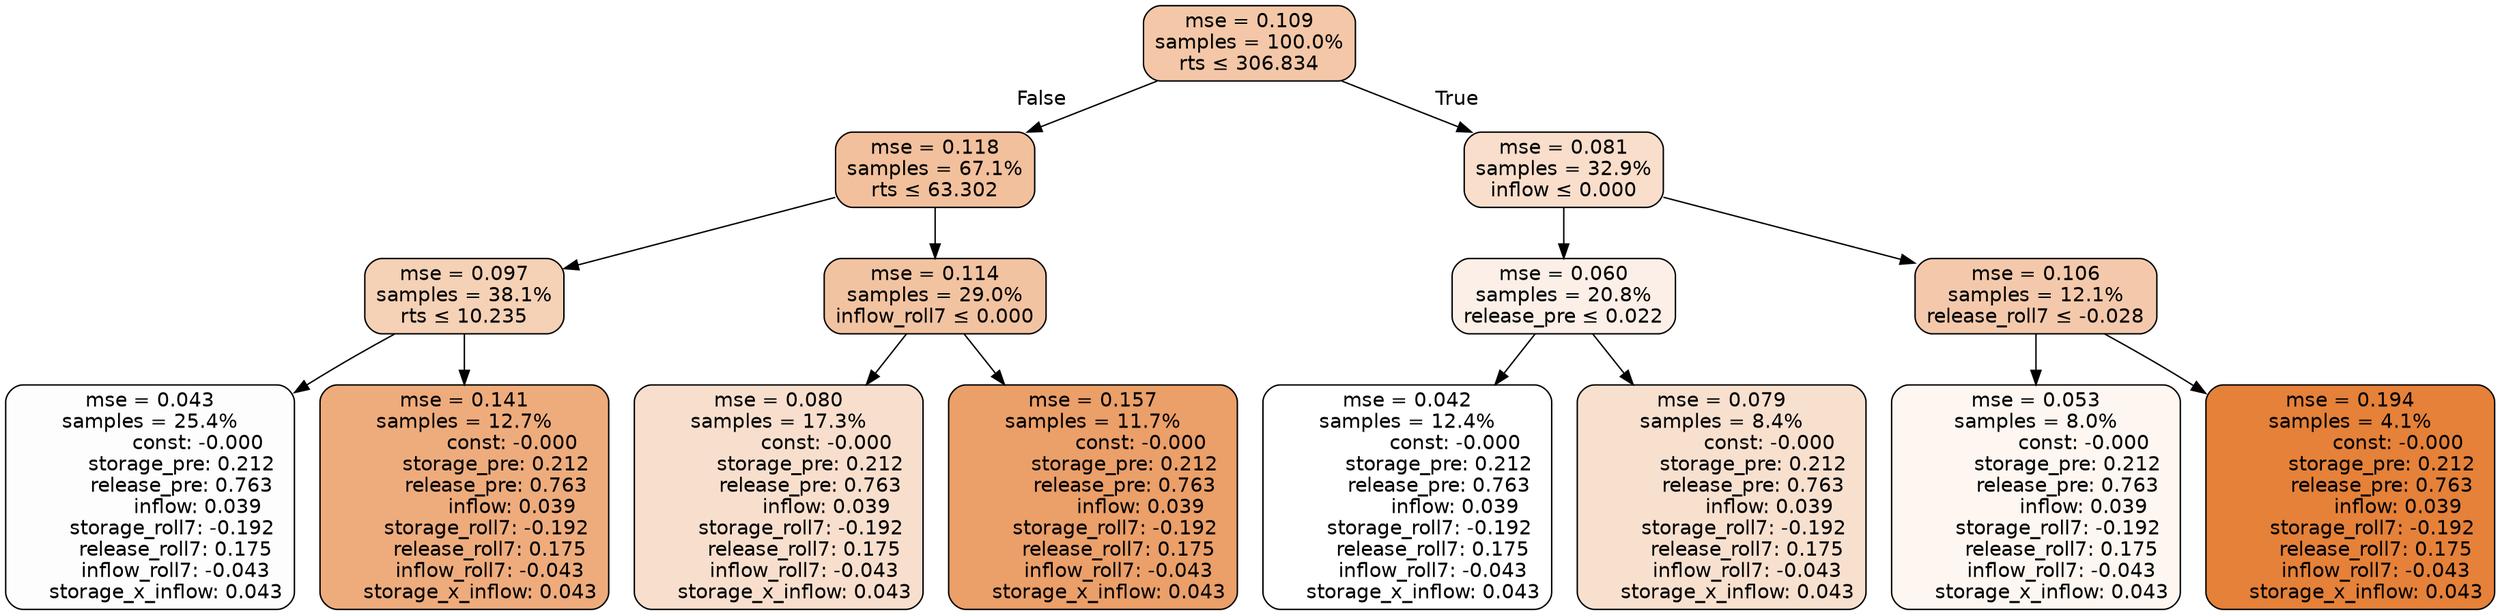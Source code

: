 digraph tree {
node [shape=rectangle, style="filled, rounded", color="black", fontname=helvetica] ;
edge [fontname=helvetica] ;
	"0" [label="mse = 0.109
samples = 100.0%
rts &le; 306.834", fillcolor="#f3c7a7"]
	"1" [label="mse = 0.118
samples = 67.1%
rts &le; 63.302", fillcolor="#f2c09c"]
	"2" [label="mse = 0.097
samples = 38.1%
rts &le; 10.235", fillcolor="#f5d1b6"]
	"3" [label="mse = 0.043
samples = 25.4%
               const: -0.000
          storage_pre: 0.212
          release_pre: 0.763
               inflow: 0.039
       storage_roll7: -0.192
        release_roll7: 0.175
        inflow_roll7: -0.043
     storage_x_inflow: 0.043", fillcolor="#fefdfd"]
	"4" [label="mse = 0.141
samples = 12.7%
               const: -0.000
          storage_pre: 0.212
          release_pre: 0.763
               inflow: 0.039
       storage_roll7: -0.192
        release_roll7: 0.175
        inflow_roll7: -0.043
     storage_x_inflow: 0.043", fillcolor="#eeac7d"]
	"5" [label="mse = 0.114
samples = 29.0%
inflow_roll7 &le; 0.000", fillcolor="#f2c3a1"]
	"6" [label="mse = 0.080
samples = 17.3%
               const: -0.000
          storage_pre: 0.212
          release_pre: 0.763
               inflow: 0.039
       storage_roll7: -0.192
        release_roll7: 0.175
        inflow_roll7: -0.043
     storage_x_inflow: 0.043", fillcolor="#f8dfcd"]
	"7" [label="mse = 0.157
samples = 11.7%
               const: -0.000
          storage_pre: 0.212
          release_pre: 0.763
               inflow: 0.039
       storage_roll7: -0.192
        release_roll7: 0.175
        inflow_roll7: -0.043
     storage_x_inflow: 0.043", fillcolor="#eb9f69"]
	"8" [label="mse = 0.081
samples = 32.9%
inflow &le; 0.000", fillcolor="#f8decb"]
	"9" [label="mse = 0.060
samples = 20.8%
release_pre &le; 0.022", fillcolor="#fbefe7"]
	"10" [label="mse = 0.042
samples = 12.4%
               const: -0.000
          storage_pre: 0.212
          release_pre: 0.763
               inflow: 0.039
       storage_roll7: -0.192
        release_roll7: 0.175
        inflow_roll7: -0.043
     storage_x_inflow: 0.043", fillcolor="#ffffff"]
	"11" [label="mse = 0.079
samples = 8.4%
               const: -0.000
          storage_pre: 0.212
          release_pre: 0.763
               inflow: 0.039
       storage_roll7: -0.192
        release_roll7: 0.175
        inflow_roll7: -0.043
     storage_x_inflow: 0.043", fillcolor="#f8e0cf"]
	"12" [label="mse = 0.106
samples = 12.1%
release_roll7 &le; -0.028", fillcolor="#f4c9ab"]
	"13" [label="mse = 0.053
samples = 8.0%
               const: -0.000
          storage_pre: 0.212
          release_pre: 0.763
               inflow: 0.039
       storage_roll7: -0.192
        release_roll7: 0.175
        inflow_roll7: -0.043
     storage_x_inflow: 0.043", fillcolor="#fdf6f1"]
	"14" [label="mse = 0.194
samples = 4.1%
               const: -0.000
          storage_pre: 0.212
          release_pre: 0.763
               inflow: 0.039
       storage_roll7: -0.192
        release_roll7: 0.175
        inflow_roll7: -0.043
     storage_x_inflow: 0.043", fillcolor="#e58139"]

	"0" -> "1" [labeldistance=2.5, labelangle=45, headlabel="False"]
	"1" -> "2"
	"2" -> "3"
	"2" -> "4"
	"1" -> "5"
	"5" -> "6"
	"5" -> "7"
	"0" -> "8" [labeldistance=2.5, labelangle=-45, headlabel="True"]
	"8" -> "9"
	"9" -> "10"
	"9" -> "11"
	"8" -> "12"
	"12" -> "13"
	"12" -> "14"
}
